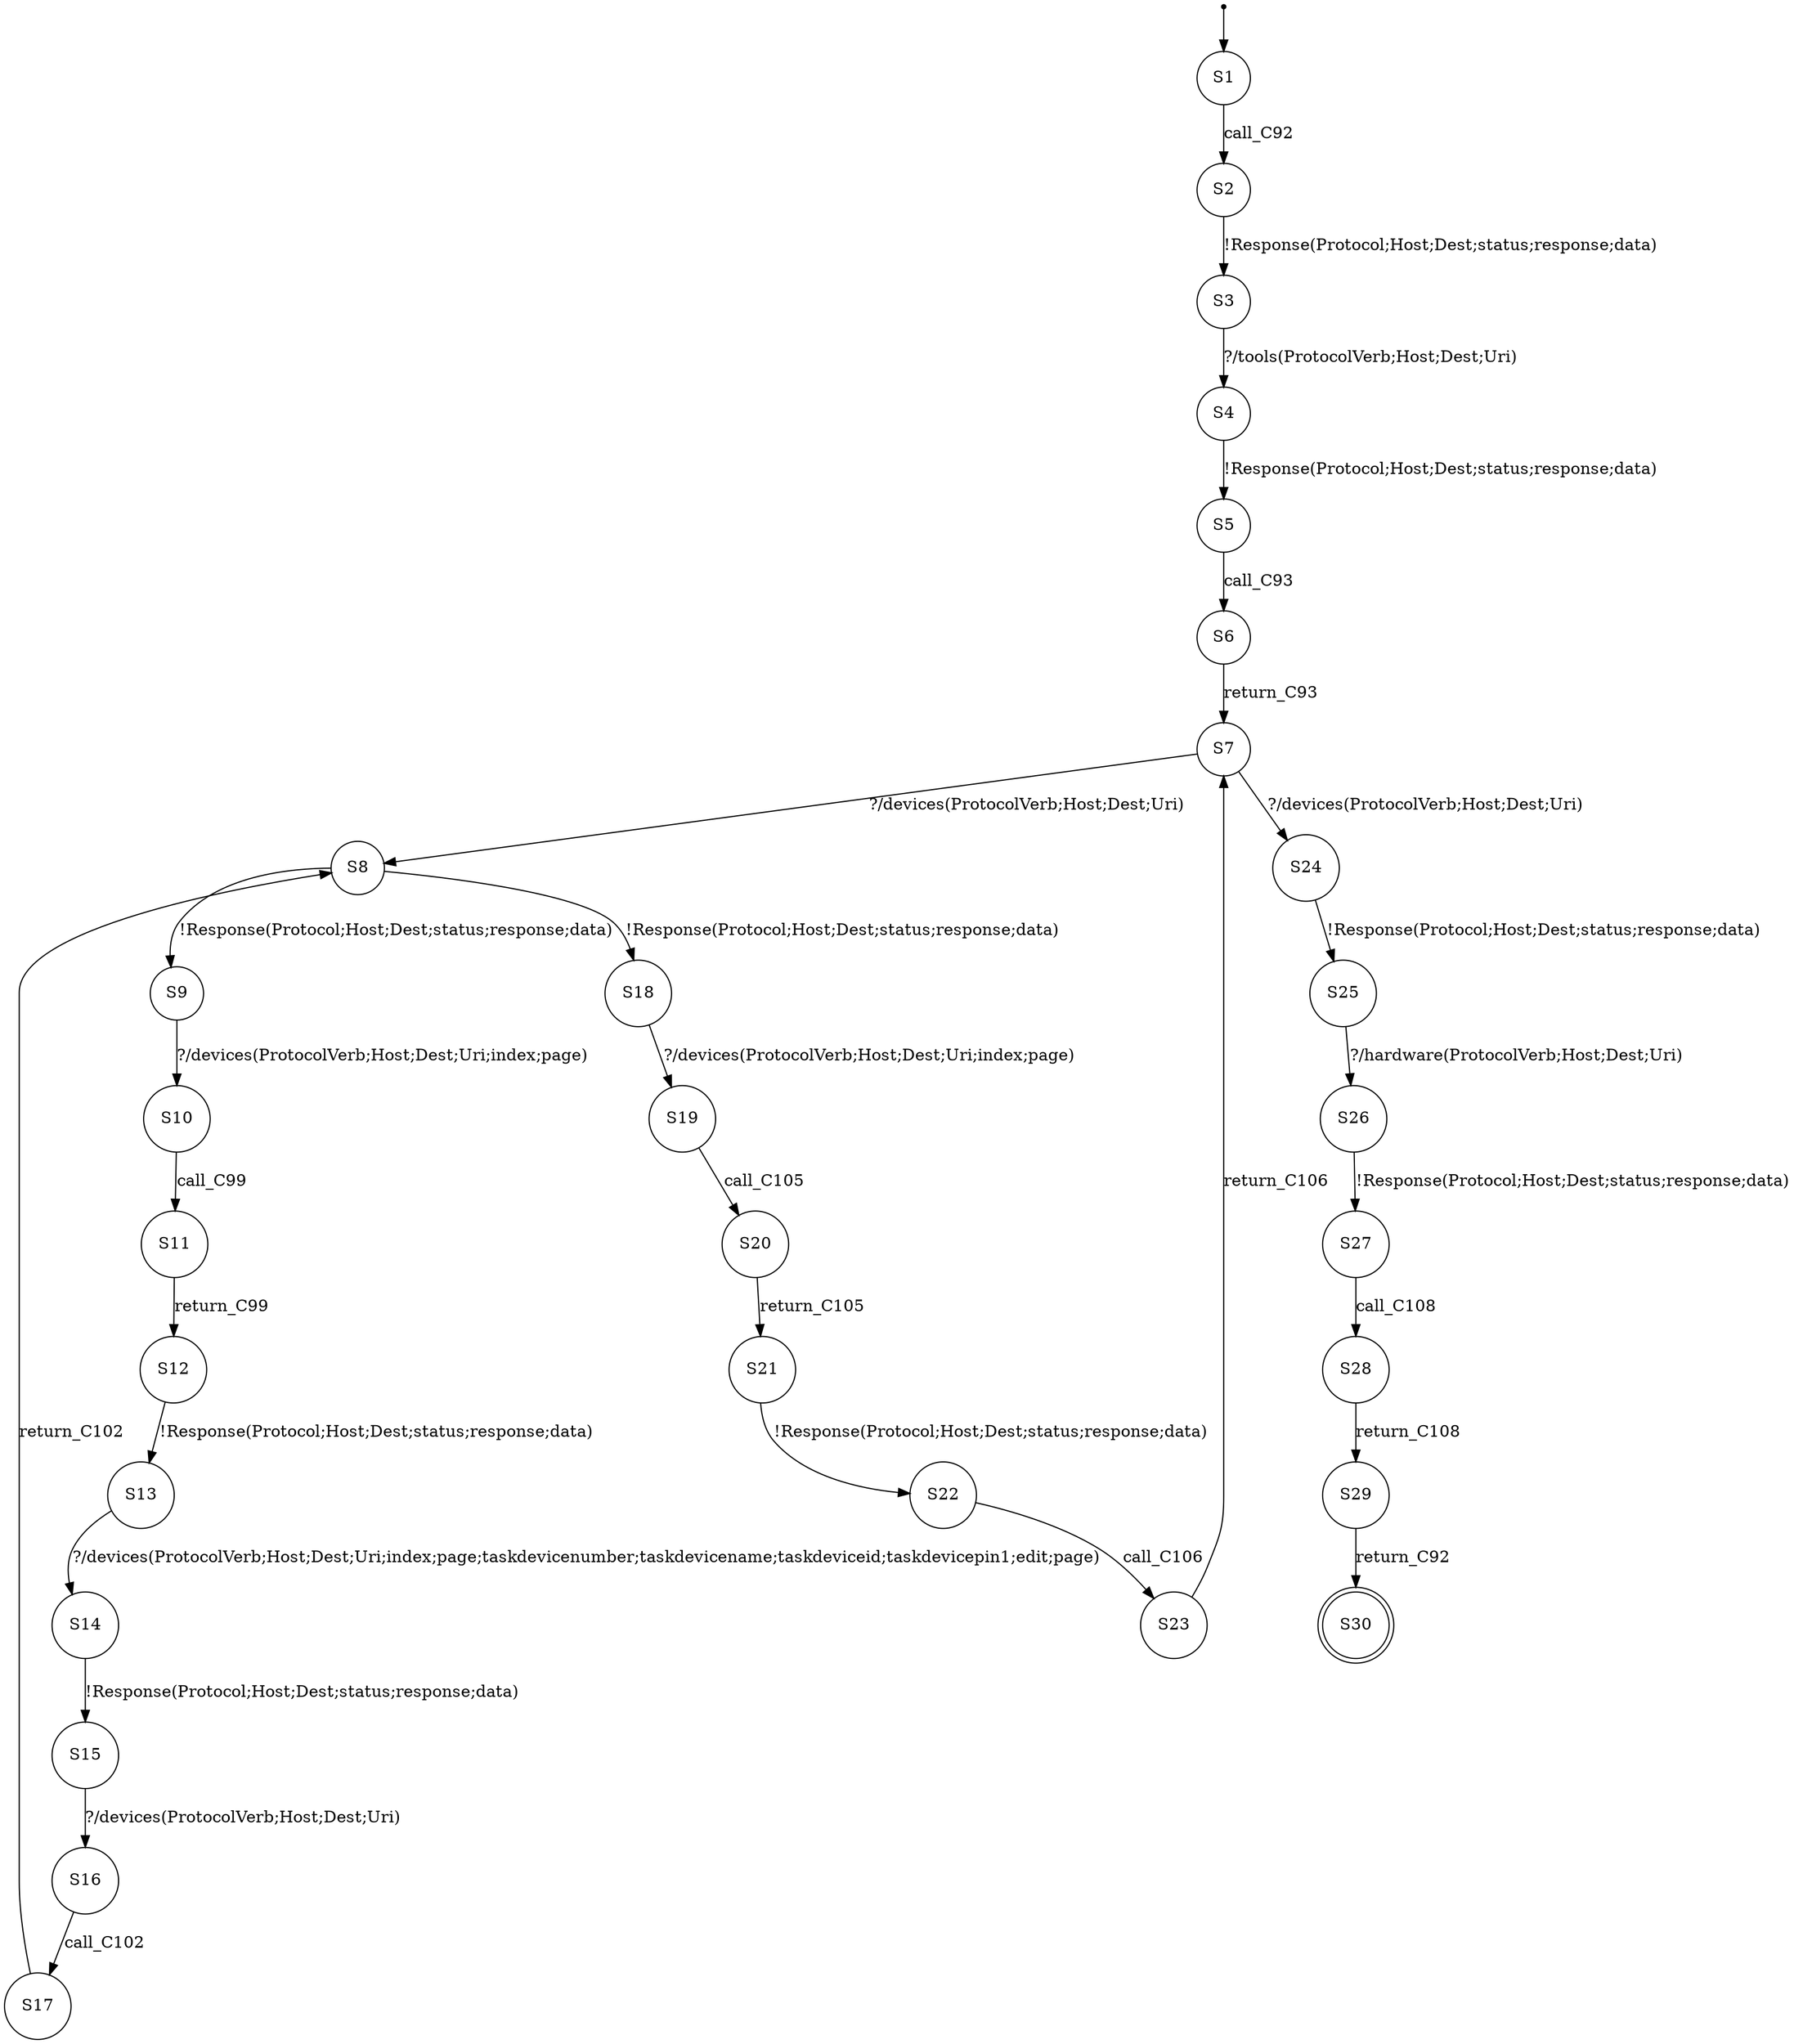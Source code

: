 digraph LTS {
S00[shape=point]
S1[label=S1,shape=circle];
S2[label=S2,shape=circle];
S3[label=S3,shape=circle];
S4[label=S4,shape=circle];
S5[label=S5,shape=circle];
S6[label=S6,shape=circle];
S7[label=S7,shape=circle];
S8[label=S8,shape=circle];
S9[label=S9,shape=circle];
S10[label=S10,shape=circle];
S11[label=S11,shape=circle];
S12[label=S12,shape=circle];
S13[label=S13,shape=circle];
S14[label=S14,shape=circle];
S15[label=S15,shape=circle];
S16[label=S16,shape=circle];
S17[label=S17,shape=circle];
S18[label=S18,shape=circle];
S19[label=S19,shape=circle];
S20[label=S20,shape=circle];
S21[label=S21,shape=circle];
S22[label=S22,shape=circle];
S23[label=S23,shape=circle];
S24[label=S24,shape=circle];
S25[label=S25,shape=circle];
S26[label=S26,shape=circle];
S27[label=S27,shape=circle];
S28[label=S28,shape=circle];
S29[label=S29,shape=circle];
S30[label=S30,shape=doublecircle];
S00 -> S1
S1 -> S2[label ="call_C92"];
S2 -> S3[label ="!Response(Protocol;Host;Dest;status;response;data)"];
S3 -> S4[label ="?/tools(ProtocolVerb;Host;Dest;Uri)"];
S4 -> S5[label ="!Response(Protocol;Host;Dest;status;response;data)"];
S5 -> S6[label ="call_C93"];
S6 -> S7[label ="return_C93"];
S7 -> S8[label ="?/devices(ProtocolVerb;Host;Dest;Uri)"];
S7 -> S24[label ="?/devices(ProtocolVerb;Host;Dest;Uri)"];
S8 -> S9[label ="!Response(Protocol;Host;Dest;status;response;data)"];
S8 -> S18[label ="!Response(Protocol;Host;Dest;status;response;data)"];
S9 -> S10[label ="?/devices(ProtocolVerb;Host;Dest;Uri;index;page)"];
S10 -> S11[label ="call_C99"];
S11 -> S12[label ="return_C99"];
S12 -> S13[label ="!Response(Protocol;Host;Dest;status;response;data)"];
S13 -> S14[label ="?/devices(ProtocolVerb;Host;Dest;Uri;index;page;taskdevicenumber;taskdevicename;taskdeviceid;taskdevicepin1;edit;page)"];
S14 -> S15[label ="!Response(Protocol;Host;Dest;status;response;data)"];
S15 -> S16[label ="?/devices(ProtocolVerb;Host;Dest;Uri)"];
S16 -> S17[label ="call_C102"];
S17 -> S8[label ="return_C102"];
S18 -> S19[label ="?/devices(ProtocolVerb;Host;Dest;Uri;index;page)"];
S19 -> S20[label ="call_C105"];
S20 -> S21[label ="return_C105"];
S21 -> S22[label ="!Response(Protocol;Host;Dest;status;response;data)"];
S22 -> S23[label ="call_C106"];
S23 -> S7[label ="return_C106"];
S24 -> S25[label ="!Response(Protocol;Host;Dest;status;response;data)"];
S25 -> S26[label ="?/hardware(ProtocolVerb;Host;Dest;Uri)"];
S26 -> S27[label ="!Response(Protocol;Host;Dest;status;response;data)"];
S27 -> S28[label ="call_C108"];
S28 -> S29[label ="return_C108"];
S29 -> S30[label ="return_C92"];
}
